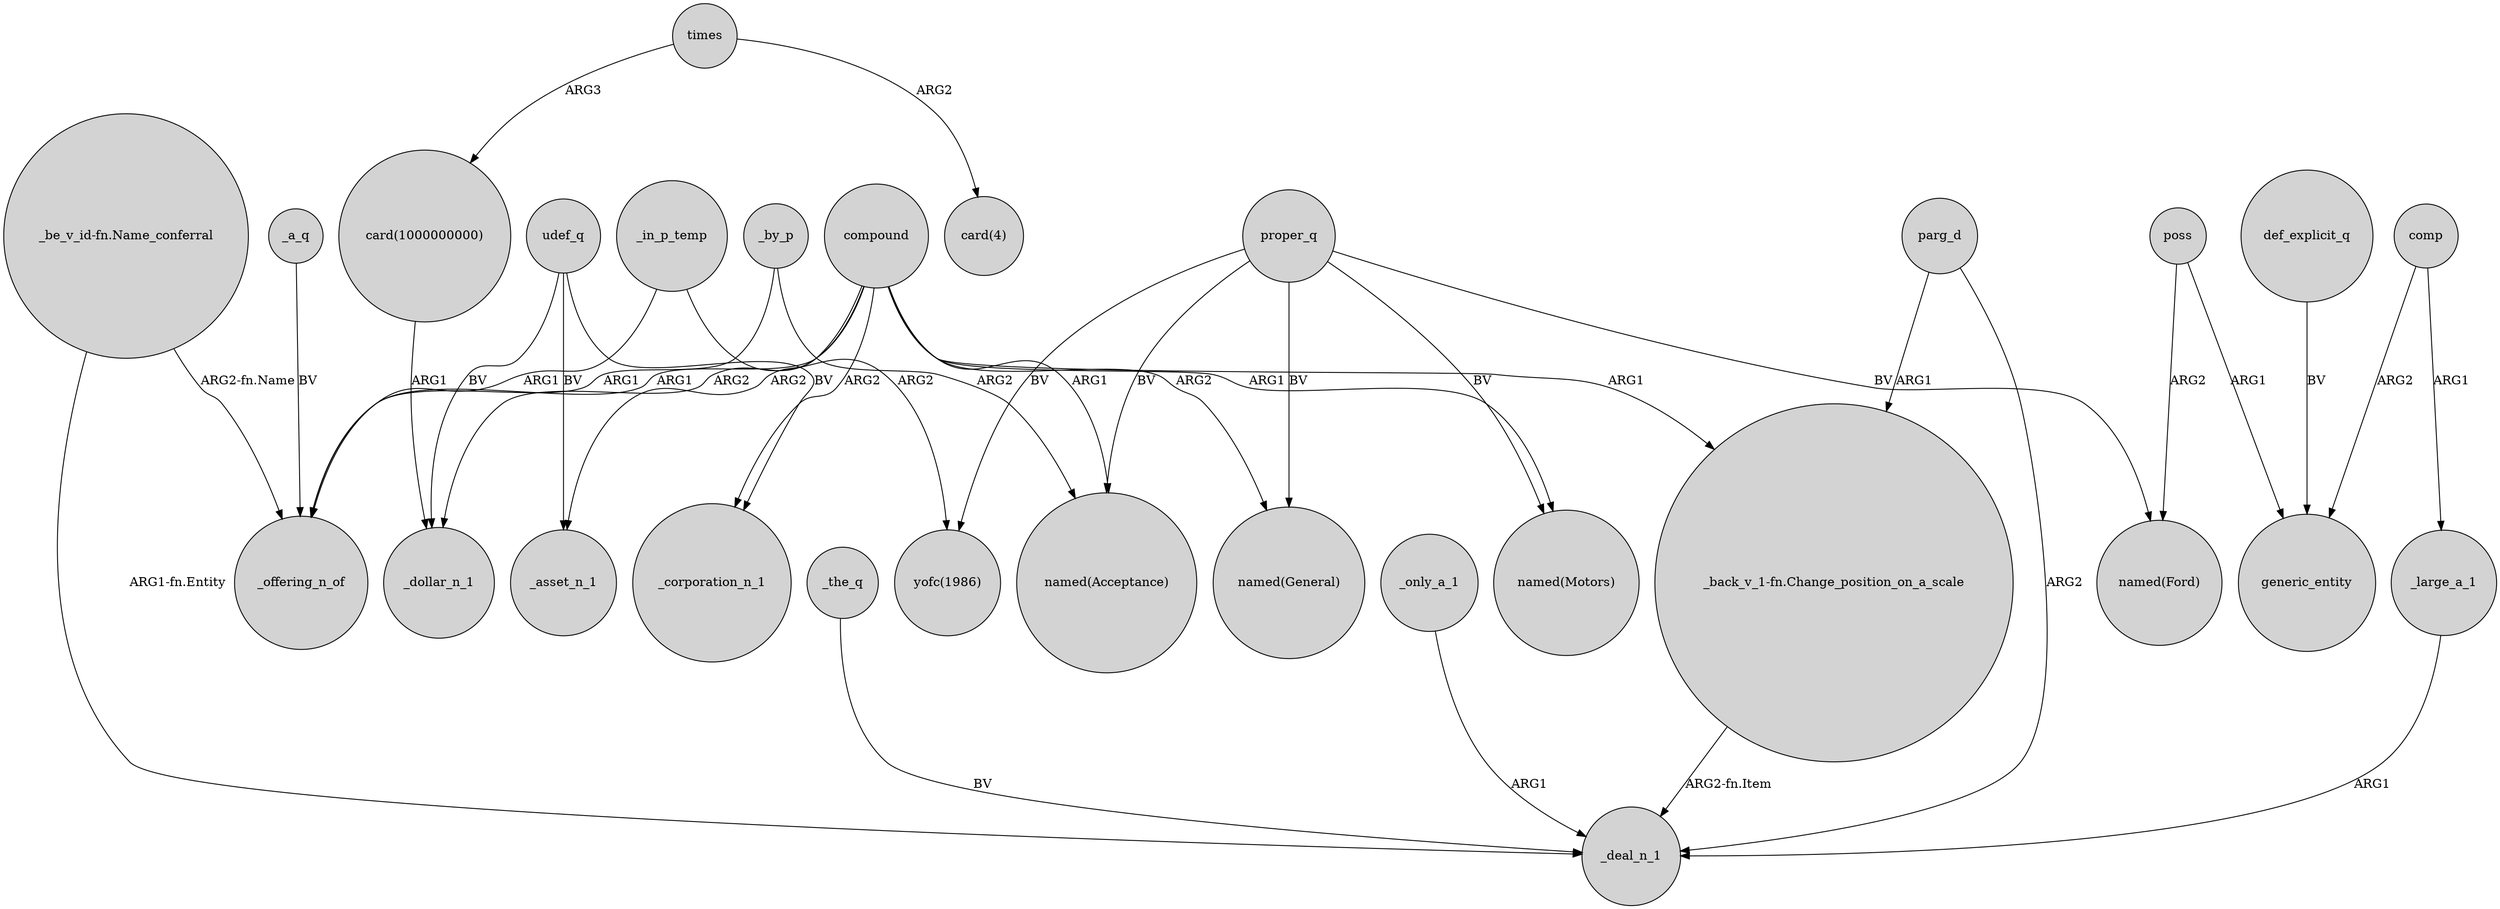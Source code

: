 digraph {
	node [shape=circle style=filled]
	_a_q -> _offering_n_of [label=BV]
	"card(1000000000)" -> _dollar_n_1 [label=ARG1]
	"_back_v_1-fn.Change_position_on_a_scale" -> _deal_n_1 [label="ARG2-fn.Item"]
	def_explicit_q -> generic_entity [label=BV]
	_the_q -> _deal_n_1 [label=BV]
	proper_q -> "named(Ford)" [label=BV]
	compound -> _asset_n_1 [label=ARG2]
	proper_q -> "yofc(1986)" [label=BV]
	comp -> _large_a_1 [label=ARG1]
	_in_p_temp -> "yofc(1986)" [label=ARG2]
	compound -> _offering_n_of [label=ARG1]
	parg_d -> _deal_n_1 [label=ARG2]
	"_be_v_id-fn.Name_conferral" -> _deal_n_1 [label="ARG1-fn.Entity"]
	_only_a_1 -> _deal_n_1 [label=ARG1]
	compound -> _dollar_n_1 [label=ARG2]
	comp -> generic_entity [label=ARG2]
	times -> "card(1000000000)" [label=ARG3]
	udef_q -> _asset_n_1 [label=BV]
	_large_a_1 -> _deal_n_1 [label=ARG1]
	poss -> generic_entity [label=ARG1]
	proper_q -> "named(Acceptance)" [label=BV]
	compound -> "named(Motors)" [label=ARG1]
	times -> "card(4)" [label=ARG2]
	compound -> "_back_v_1-fn.Change_position_on_a_scale" [label=ARG1]
	parg_d -> "_back_v_1-fn.Change_position_on_a_scale" [label=ARG1]
	udef_q -> _dollar_n_1 [label=BV]
	proper_q -> "named(General)" [label=BV]
	poss -> "named(Ford)" [label=ARG2]
	compound -> _corporation_n_1 [label=ARG2]
	udef_q -> _corporation_n_1 [label=BV]
	compound -> "named(Acceptance)" [label=ARG1]
	"_be_v_id-fn.Name_conferral" -> _offering_n_of [label="ARG2-fn.Name"]
	proper_q -> "named(Motors)" [label=BV]
	_by_p -> "named(Acceptance)" [label=ARG2]
	_in_p_temp -> _offering_n_of [label=ARG1]
	compound -> "named(General)" [label=ARG2]
	_by_p -> _offering_n_of [label=ARG1]
}

